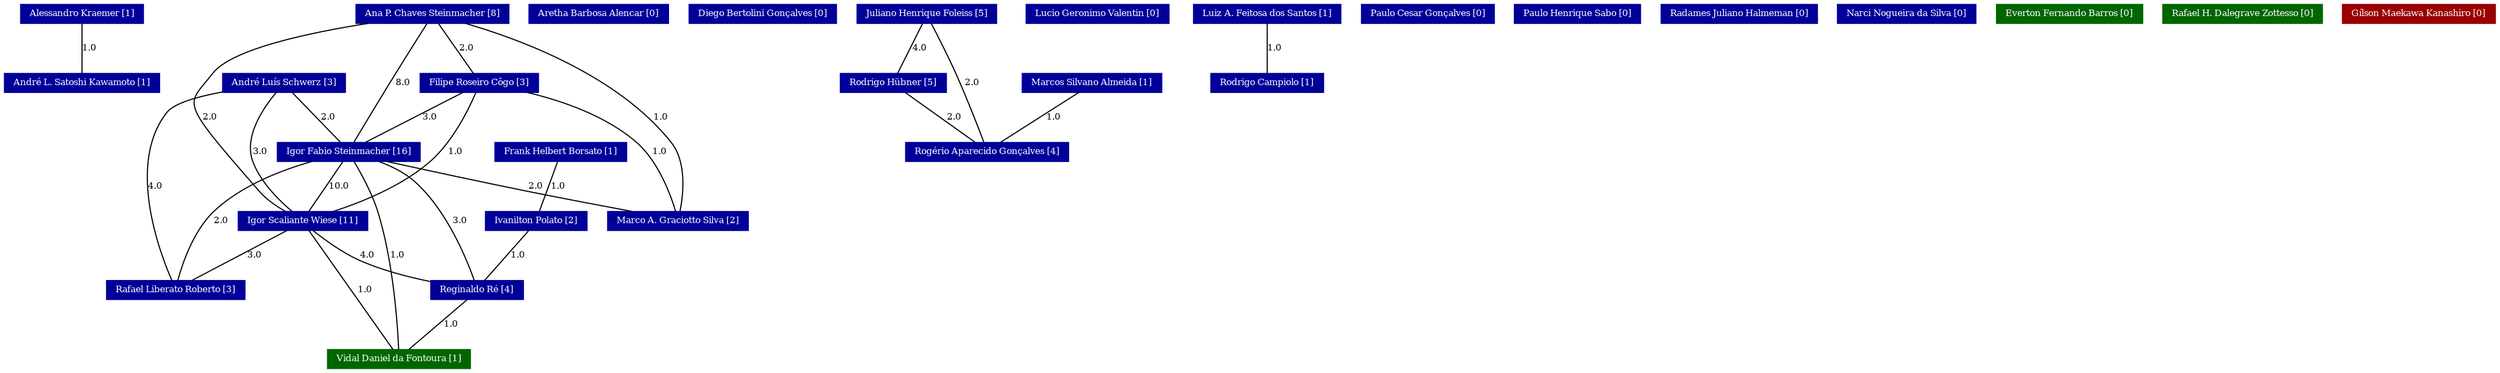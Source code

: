 strict graph grafo2 {
	graph [bb="0,0,1964.5,327",
		id=grafo2,
		overlap=False
	];
	node [fontsize=8,
		label="\N",
		shape=rectangle,
		style=filled
	];
	0	 [URL="http://lattes.cnpq.br/2661462115468004",
		color="#000099",
		fontcolor="#FFFFFF",
		height=0.23611,
		label="Alessandro Kraemer [1]",
		pos="61,318.5",
		width=1.3333];
	3	 [URL="http://lattes.cnpq.br/8230551395300039",
		color="#000099",
		fontcolor="#FFFFFF",
		height=0.23611,
		label="André L. Satoshi Kawamoto [1]",
		pos="61,256.5",
		width=1.6944];
	0 -- 3	 [fontsize=8,
		label=1.0,
		lp="66,287.5",
		pos="61,309.66 61,298.09 61,276.61 61,265.16"];
	1	 [URL="http://lattes.cnpq.br/3007644116326636",
		color="#000099",
		fontcolor="#FFFFFF",
		height=0.23611,
		label="Ana P. Chaves Steinmacher [8]",
		pos="337,318.5",
		width=1.6528];
	6	 [URL="http://lattes.cnpq.br/9500095790815109",
		color="#000099",
		fontcolor="#FFFFFF",
		height=0.23611,
		label="Filipe Roseiro Côgo [3]",
		pos="385,256.5",
		width=1.2917];
	1 -- 6	 [fontsize=8,
		label=2.0,
		lp="369,287.5",
		pos="343.28,309.66 352.53,298.09 369.71,276.61 378.88,265.16"];
	8	 [URL="http://lattes.cnpq.br/5529725593221391",
		color="#000099",
		fontcolor="#FFFFFF",
		height=0.23611,
		label="Igor Fabio Steinmacher [16]",
		pos="279,194.5",
		width=1.5139];
	1 -- 8	 [fontsize=8,
		label=8.0,
		lp="317,256.5",
		pos="333.37,309.87 322.96,287.96 293.04,225.03 282.63,203.13"];
	9	 [URL="http://lattes.cnpq.br/0447444423694007",
		color="#000099",
		fontcolor="#FFFFFF",
		height=0.23611,
		label="Igor Scaliante Wiese [11]",
		pos="241,132.5",
		width=1.4028];
	1 -- 9	 [fontsize=8,
		label=2.0,
		lp="169,225.5",
		pos="277.09,315.78 239.49,311.21 193.62,298.48 169,265 136.93,221.38 204.51,161.83 230.97,141.04"];
	14	 [URL="http://lattes.cnpq.br/9383290036853173",
		color="#000099",
		fontcolor="#FFFFFF",
		height=0.23611,
		label="Marco A. Graciotto Silva [2]",
		pos="548,132.5",
		width=1.5556];
	1 -- 14	 [fontsize=8,
		label=1.0,
		lp="525,225.5",
		pos="361.35,309.94 403.21,295.72 488.92,261.1 537,203 550.08,187.19 552.2,179.49 551,159 550.65,152.95 549.82,146.13 549.13,141.07"];
	6 -- 8	 [fontsize=8,
		label=3.0,
		lp="344,225.5",
		pos="371.58,247.9 351.19,236.36 312.64,214.54 292.32,203.04"];
	6 -- 9	 [fontsize=8,
		label=1.0,
		lp="362,194.5",
		pos="381.84,247.68 375.88,233.74 361.76,204.34 342,186 318.82,164.49 285.16,149.36 263.18,141.04"];
	6 -- 14	 [fontsize=8,
		label=1.0,
		lp="528,194.5",
		pos="416.87,248 443.7,240.36 481.78,226.27 508,203 527.99,185.25 540.49,155.03 545.5,141.03"];
	8 -- 9	 [fontsize=8,
		label=10.0,
		lp="270,163.5",
		pos="274.03,185.66 266.71,174.09 253.1,152.61 245.85,141.16"];
	8 -- 14	 [fontsize=8,
		label=2.0,
		lp="432,163.5",
		pos="310.43,185.97 340.35,178.85 386.69,167.94 427,159 455.19,152.74 487.16,146.02 511.15,141.05"];
	19	 [URL="http://lattes.cnpq.br/7833556006473564",
		color="#000099",
		fontcolor="#FFFFFF",
		height=0.23611,
		label="Rafael Liberato Roberto [3]",
		pos="136,70.5",
		width=1.5];
	8 -- 19	 [fontsize=8,
		label=2.0,
		lp="176,132.5",
		pos="252.11,185.87 228.3,177.96 193.86,163.54 171,141 152.72,122.98 142.3,93.424 138.14,79.383"];
	20	 [URL="http://lattes.cnpq.br/5545891505433768",
		color="#000099",
		fontcolor="#FFFFFF",
		height=0.23611,
		label="Reginaldo Ré [4]",
		pos="384,70.5",
		width=1];
	8 -- 20	 [fontsize=8,
		label=3.0,
		lp="369,132.5",
		pos="303.82,186 314.1,181.94 325.56,176.08 334,168 361.54,141.65 376.75,96.799 381.94,79.052"];
	27	 [URL="http://lattes.cnpq.br/0138023517065135",
		color="#006600",
		fontcolor="#FFFFFF",
		height=0.23611,
		label="Vidal Daniel da Fontoura [1]",
		pos="320,8.5",
		width=1.5417];
	8 -- 27	 [fontsize=8,
		label=1.0,
		lp="315,101.5",
		pos="282.7,185.86 287.42,175.81 295.51,157.48 300,141 312.55,94.876 317.88,37.365 319.46,17.039"];
	9 -- 19	 [fontsize=8,
		label=3.0,
		lp="200,101.5",
		pos="227.7,123.9 207.5,112.36 169.32,90.542 149.19,79.037"];
	9 -- 20	 [fontsize=8,
		label=4.0,
		lp="293,101.5",
		pos="249.37,123.82 258.32,116.01 273.21,104.08 288,97 306.82,87.991 329.3,81.802 347.77,77.779"];
	9 -- 27	 [fontsize=8,
		label=1.0,
		lp="291,70.5",
		pos="245.94,123.87 260.13,101.96 300.88,39.035 315.06,17.129"];
	20 -- 27	 [fontsize=8,
		label=1.0,
		lp="361,39.5",
		pos="375.89,61.901 363.65,50.423 340.57,28.78 328.24,17.227"];
	2	 [URL="http://lattes.cnpq.br/4954414332524750",
		color="#000099",
		fontcolor="#FFFFFF",
		height=0.23611,
		label="André Luís Schwerz [3]",
		pos="226,256.5",
		width=1.3333];
	2 -- 8	 [fontsize=8,
		label=2.0,
		lp="261,225.5",
		pos="232.93,247.66 243.14,236.09 262.12,214.61 272.24,203.16"];
	2 -- 9	 [fontsize=8,
		label=3.0,
		lp="210,194.5",
		pos="220.59,247.78 212.29,234.94 198.06,208.39 205,186 210.56,168.05 224.61,150.79 233.42,141.22"];
	2 -- 19	 [fontsize=8,
		label=4.0,
		lp="117,163.5",
		pos="177.87,248.62 156.39,244.47 134.45,238.35 128,230 91.937,183.35 121.76,103.94 132.51,79.132"];
	4	 [URL="http://lattes.cnpq.br/3074461020062854",
		color="#000099",
		fontcolor="#FFFFFF",
		height=0.23611,
		label="Aretha Barbosa Alencar [0]",
		pos="469,318.5",
		width=1.5];
	5	 [URL="http://lattes.cnpq.br/2264701855770284",
		color="#000099",
		fontcolor="#FFFFFF",
		height=0.23611,
		label="Diego Bertolini Gonçalves [0]",
		pos="599,318.5",
		width=1.5972];
	7	 [URL="http://lattes.cnpq.br/0902329099289356",
		color="#000099",
		fontcolor="#FFFFFF",
		height=0.23611,
		label="Frank Helbert Borsato [1]",
		pos="449,194.5",
		width=1.4028];
	10	 [URL="http://lattes.cnpq.br/7551030263039033",
		color="#000099",
		fontcolor="#FFFFFF",
		height=0.23611,
		label="Ivanilton Polato [2]",
		pos="434,132.5",
		width=1.1111];
	7 -- 10	 [fontsize=8,
		label=1.0,
		lp="448,163.5",
		pos="447.04,185.66 444.15,174.09 438.78,152.61 435.91,141.16"];
	10 -- 20	 [fontsize=8,
		label=1.0,
		lp="417,101.5",
		pos="427.46,123.66 417.83,112.09 399.93,90.61 390.38,79.156"];
	11	 [URL="http://lattes.cnpq.br/4404958951175349",
		color="#000099",
		fontcolor="#FFFFFF",
		height=0.23611,
		label="Juliano Henrique Foleiss [5]",
		pos="729,318.5",
		width=1.5];
	22	 [URL="http://lattes.cnpq.br/6568073205402062",
		color="#000099",
		fontcolor="#FFFFFF",
		height=0.23611,
		label="Rodrigo Hübner [5]",
		pos="696,256.5",
		width=1.1111];
	11 -- 22	 [fontsize=8,
		label=4.0,
		lp="720,287.5",
		pos="724.69,309.66 718.33,298.09 706.51,276.61 700.21,265.16"];
	23	 [URL="http://lattes.cnpq.br/1677599200632096",
		color="#000099",
		fontcolor="#FFFFFF",
		height=0.23611,
		label="Rogério Aparecido Gonçalves [4]",
		pos="772,194.5",
		width=1.75];
	11 -- 23	 [fontsize=8,
		label=2.0,
		lp="759,256.5",
		pos="731.69,309.87 739.41,287.96 761.59,225.03 769.31,203.13"];
	22 -- 23	 [fontsize=8,
		label=2.0,
		lp="744,225.5",
		pos="705.63,247.9 720.16,236.42 747.58,214.78 762.21,203.23"];
	12	 [URL="http://lattes.cnpq.br/5818012075167720",
		color="#000099",
		fontcolor="#FFFFFF",
		height=0.23611,
		label="Lucio Geronimo Valentin [0]",
		pos="861,318.5",
		width=1.5556];
	13	 [URL="http://lattes.cnpq.br/3725232561617394",
		color="#000099",
		fontcolor="#FFFFFF",
		height=0.23611,
		label="Luiz A. Feitosa dos Santos [1]",
		pos="995,318.5",
		width=1.6111];
	21	 [URL="http://lattes.cnpq.br/2822469089227391",
		color="#000099",
		fontcolor="#FFFFFF",
		height=0.23611,
		label="Rodrigo Campiolo [1]",
		pos="995,256.5",
		width=1.2083];
	13 -- 21	 [fontsize=8,
		label=1.0,
		lp="1000,287.5",
		pos="995,309.66 995,298.09 995,276.61 995,265.16"];
	15	 [URL="http://lattes.cnpq.br/4946185987756278",
		color="#000099",
		fontcolor="#FFFFFF",
		height=0.23611,
		label="Marcos Silvano Almeida [1]",
		pos="855,256.5",
		width=1.5139];
	15 -- 23	 [fontsize=8,
		label=1.0,
		lp="824,225.5",
		pos="844.49,247.9 828.52,236.36 798.34,214.54 782.43,203.04"];
	16	 [URL="http://lattes.cnpq.br/4344660568698232",
		color="#000099",
		fontcolor="#FFFFFF",
		height=0.23611,
		label="Paulo Cesar Gonçalves [0]",
		pos="1123,318.5",
		width=1.4444];
	17	 [URL="http://lattes.cnpq.br/8942065049509047",
		color="#000099",
		fontcolor="#FFFFFF",
		height=0.23611,
		label="Paulo Henrique Sabo [0]",
		pos="1242,318.5",
		width=1.3472];
	18	 [URL="http://lattes.cnpq.br/5230011214963863",
		color="#000099",
		fontcolor="#FFFFFF",
		height=0.23611,
		label="Radames Juliano Halmeman [0]",
		pos="1369,318.5",
		width=1.6667];
	24	 [URL="http://lattes.cnpq.br/2249157985559304",
		color="#000099",
		fontcolor="#FFFFFF",
		height=0.23611,
		label="Narci Nogueira da Silva [0]",
		pos="1501,318.5",
		width=1.5];
	25	 [URL="http://lattes.cnpq.br/9702195889525875",
		color="#006600",
		fontcolor="#FFFFFF",
		height=0.23611,
		label="Everton Fernando Barros [0]",
		pos="1628,318.5",
		width=1.5278];
	26	 [URL="http://lattes.cnpq.br/0654156206572874",
		color="#006600",
		fontcolor="#FFFFFF",
		height=0.23611,
		label="Rafael H. Dalegrave Zottesso [0]",
		pos="1764,318.5",
		width=1.75];
	28	 [URL="http://lattes.cnpq.br/3969785844681428",
		color="#990000",
		fontcolor="#FFFFFF",
		height=0.23611,
		label="Gílson Maekawa Kanashiro [0]",
		pos="1905,318.5",
		width=1.6528];
}
